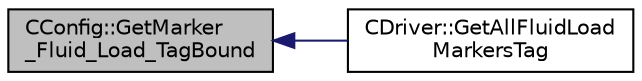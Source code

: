 digraph "CConfig::GetMarker_Fluid_Load_TagBound"
{
  edge [fontname="Helvetica",fontsize="10",labelfontname="Helvetica",labelfontsize="10"];
  node [fontname="Helvetica",fontsize="10",shape=record];
  rankdir="LR";
  Node7296 [label="CConfig::GetMarker\l_Fluid_Load_TagBound",height=0.2,width=0.4,color="black", fillcolor="grey75", style="filled", fontcolor="black"];
  Node7296 -> Node7297 [dir="back",color="midnightblue",fontsize="10",style="solid",fontname="Helvetica"];
  Node7297 [label="CDriver::GetAllFluidLoad\lMarkersTag",height=0.2,width=0.4,color="black", fillcolor="white", style="filled",URL="$class_c_driver.html#a1683363dcfd231a18a792bb9dda96f26",tooltip="Get all the fluid load boundary marker tags. "];
}
